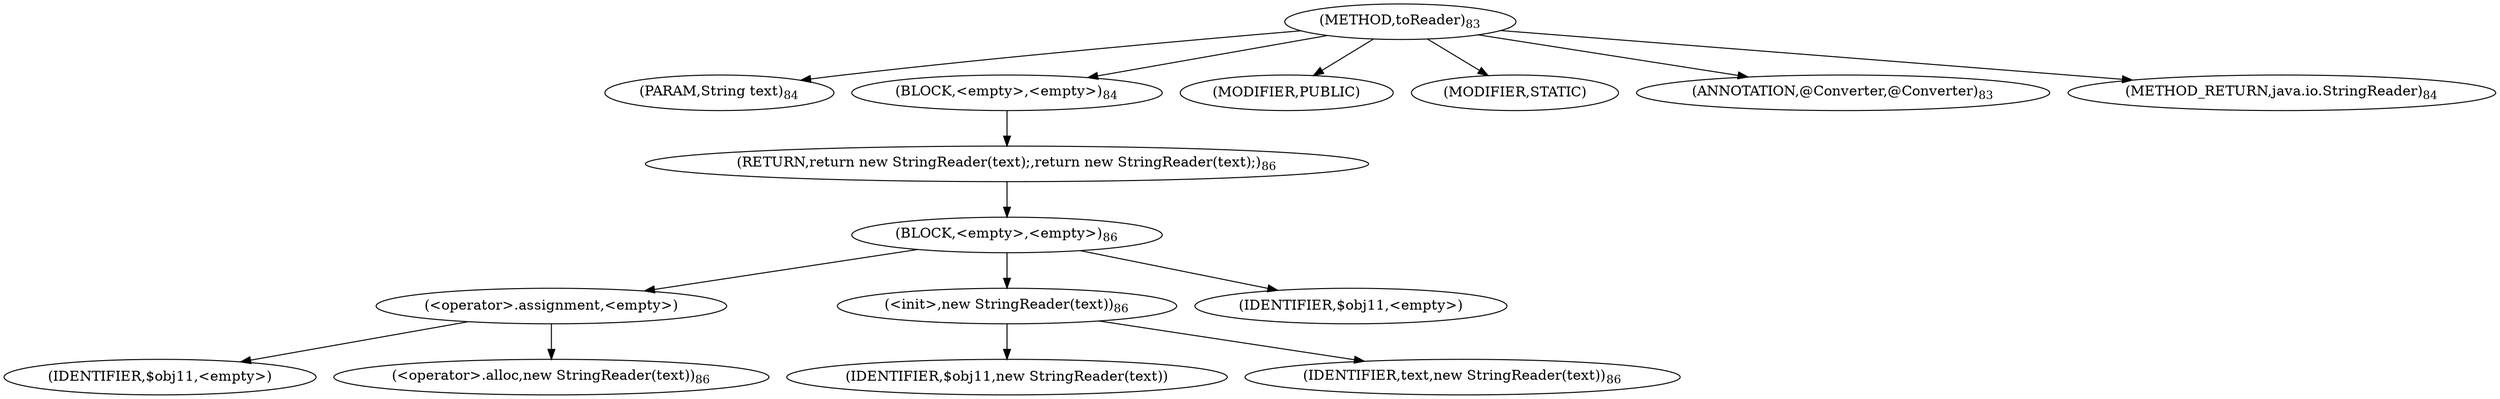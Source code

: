digraph "toReader" {  
"177" [label = <(METHOD,toReader)<SUB>83</SUB>> ]
"178" [label = <(PARAM,String text)<SUB>84</SUB>> ]
"179" [label = <(BLOCK,&lt;empty&gt;,&lt;empty&gt;)<SUB>84</SUB>> ]
"180" [label = <(RETURN,return new StringReader(text);,return new StringReader(text);)<SUB>86</SUB>> ]
"181" [label = <(BLOCK,&lt;empty&gt;,&lt;empty&gt;)<SUB>86</SUB>> ]
"182" [label = <(&lt;operator&gt;.assignment,&lt;empty&gt;)> ]
"183" [label = <(IDENTIFIER,$obj11,&lt;empty&gt;)> ]
"184" [label = <(&lt;operator&gt;.alloc,new StringReader(text))<SUB>86</SUB>> ]
"185" [label = <(&lt;init&gt;,new StringReader(text))<SUB>86</SUB>> ]
"186" [label = <(IDENTIFIER,$obj11,new StringReader(text))> ]
"187" [label = <(IDENTIFIER,text,new StringReader(text))<SUB>86</SUB>> ]
"188" [label = <(IDENTIFIER,$obj11,&lt;empty&gt;)> ]
"189" [label = <(MODIFIER,PUBLIC)> ]
"190" [label = <(MODIFIER,STATIC)> ]
"191" [label = <(ANNOTATION,@Converter,@Converter)<SUB>83</SUB>> ]
"192" [label = <(METHOD_RETURN,java.io.StringReader)<SUB>84</SUB>> ]
  "177" -> "178" 
  "177" -> "179" 
  "177" -> "189" 
  "177" -> "190" 
  "177" -> "191" 
  "177" -> "192" 
  "179" -> "180" 
  "180" -> "181" 
  "181" -> "182" 
  "181" -> "185" 
  "181" -> "188" 
  "182" -> "183" 
  "182" -> "184" 
  "185" -> "186" 
  "185" -> "187" 
}
